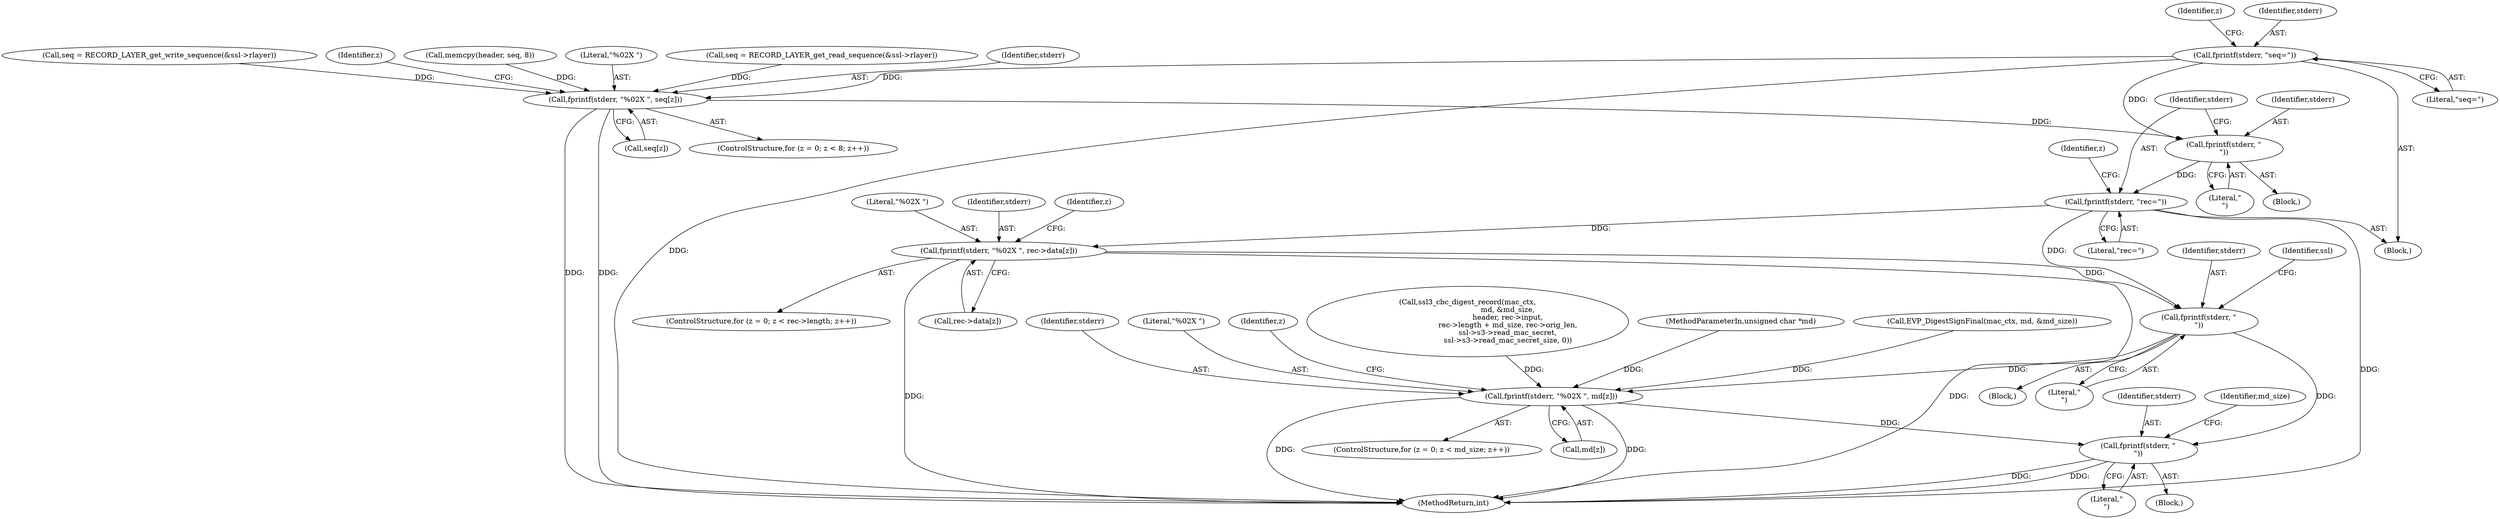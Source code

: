 digraph "0_openssl_4ad93618d26a3ea23d36ad5498ff4f59eff3a4d2_3@API" {
"1000408" [label="(Call,fprintf(stderr, \"seq=\"))"];
"1000422" [label="(Call,fprintf(stderr, \"%02X \", seq[z]))"];
"1000428" [label="(Call,fprintf(stderr, \"\n\"))"];
"1000431" [label="(Call,fprintf(stderr, \"rec=\"))"];
"1000447" [label="(Call,fprintf(stderr, \"%02X \", rec->data[z]))"];
"1000455" [label="(Call,fprintf(stderr, \"\n\"))"];
"1000495" [label="(Call,fprintf(stderr, \"%02X \", md[z]))"];
"1000501" [label="(Call,fprintf(stderr, \"\n\"))"];
"1000433" [label="(Literal,\"rec=\")"];
"1000108" [label="(Block,)"];
"1000496" [label="(Identifier,stderr)"];
"1000456" [label="(Identifier,stderr)"];
"1000497" [label="(Literal,\"%02X \")"];
"1000494" [label="(Identifier,z)"];
"1000305" [label="(Call,ssl3_cbc_digest_record(mac_ctx,\n                                   md, &md_size,\n                                   header, rec->input,\n                                   rec->length + md_size, rec->orig_len,\n                                   ssl->s3->read_mac_secret,\n                                   ssl->s3->read_mac_secret_size, 0))"];
"1000502" [label="(Identifier,stderr)"];
"1000138" [label="(Call,seq = RECORD_LAYER_get_write_sequence(&ssl->rlayer))"];
"1000455" [label="(Call,fprintf(stderr, \"\n\"))"];
"1000410" [label="(Literal,\"seq=\")"];
"1000486" [label="(ControlStructure,for (z = 0; z < md_size; z++))"];
"1000106" [label="(MethodParameterIn,unsigned char *md)"];
"1000461" [label="(Identifier,ssl)"];
"1000421" [label="(Identifier,z)"];
"1000498" [label="(Call,md[z])"];
"1000425" [label="(Call,seq[z])"];
"1000447" [label="(Call,fprintf(stderr, \"%02X \", rec->data[z]))"];
"1000449" [label="(Literal,\"%02X \")"];
"1000506" [label="(MethodReturn,int)"];
"1000413" [label="(ControlStructure,for (z = 0; z < 8; z++))"];
"1000236" [label="(Call,memcpy(header, seq, 8))"];
"1000363" [label="(Call,EVP_DigestSignFinal(mac_ctx, md, &md_size))"];
"1000431" [label="(Call,fprintf(stderr, \"rec=\"))"];
"1000422" [label="(Call,fprintf(stderr, \"%02X \", seq[z]))"];
"1000432" [label="(Identifier,stderr)"];
"1000424" [label="(Literal,\"%02X \")"];
"1000428" [label="(Call,fprintf(stderr, \"\n\"))"];
"1000408" [label="(Call,fprintf(stderr, \"seq=\"))"];
"1000411" [label="(Block,)"];
"1000495" [label="(Call,fprintf(stderr, \"%02X \", md[z]))"];
"1000152" [label="(Call,seq = RECORD_LAYER_get_read_sequence(&ssl->rlayer))"];
"1000434" [label="(Block,)"];
"1000457" [label="(Literal,\"\n\")"];
"1000450" [label="(Call,rec->data[z])"];
"1000505" [label="(Identifier,md_size)"];
"1000415" [label="(Identifier,z)"];
"1000448" [label="(Identifier,stderr)"];
"1000501" [label="(Call,fprintf(stderr, \"\n\"))"];
"1000423" [label="(Identifier,stderr)"];
"1000429" [label="(Identifier,stderr)"];
"1000436" [label="(ControlStructure,for (z = 0; z < rec->length; z++))"];
"1000484" [label="(Block,)"];
"1000430" [label="(Literal,\"\n\")"];
"1000409" [label="(Identifier,stderr)"];
"1000438" [label="(Identifier,z)"];
"1000446" [label="(Identifier,z)"];
"1000503" [label="(Literal,\"\n\")"];
"1000408" -> "1000108"  [label="AST: "];
"1000408" -> "1000410"  [label="CFG: "];
"1000409" -> "1000408"  [label="AST: "];
"1000410" -> "1000408"  [label="AST: "];
"1000415" -> "1000408"  [label="CFG: "];
"1000408" -> "1000506"  [label="DDG: "];
"1000408" -> "1000422"  [label="DDG: "];
"1000408" -> "1000428"  [label="DDG: "];
"1000422" -> "1000413"  [label="AST: "];
"1000422" -> "1000425"  [label="CFG: "];
"1000423" -> "1000422"  [label="AST: "];
"1000424" -> "1000422"  [label="AST: "];
"1000425" -> "1000422"  [label="AST: "];
"1000421" -> "1000422"  [label="CFG: "];
"1000422" -> "1000506"  [label="DDG: "];
"1000422" -> "1000506"  [label="DDG: "];
"1000236" -> "1000422"  [label="DDG: "];
"1000138" -> "1000422"  [label="DDG: "];
"1000152" -> "1000422"  [label="DDG: "];
"1000422" -> "1000428"  [label="DDG: "];
"1000428" -> "1000411"  [label="AST: "];
"1000428" -> "1000430"  [label="CFG: "];
"1000429" -> "1000428"  [label="AST: "];
"1000430" -> "1000428"  [label="AST: "];
"1000432" -> "1000428"  [label="CFG: "];
"1000428" -> "1000431"  [label="DDG: "];
"1000431" -> "1000108"  [label="AST: "];
"1000431" -> "1000433"  [label="CFG: "];
"1000432" -> "1000431"  [label="AST: "];
"1000433" -> "1000431"  [label="AST: "];
"1000438" -> "1000431"  [label="CFG: "];
"1000431" -> "1000506"  [label="DDG: "];
"1000431" -> "1000447"  [label="DDG: "];
"1000431" -> "1000455"  [label="DDG: "];
"1000447" -> "1000436"  [label="AST: "];
"1000447" -> "1000450"  [label="CFG: "];
"1000448" -> "1000447"  [label="AST: "];
"1000449" -> "1000447"  [label="AST: "];
"1000450" -> "1000447"  [label="AST: "];
"1000446" -> "1000447"  [label="CFG: "];
"1000447" -> "1000506"  [label="DDG: "];
"1000447" -> "1000506"  [label="DDG: "];
"1000447" -> "1000455"  [label="DDG: "];
"1000455" -> "1000434"  [label="AST: "];
"1000455" -> "1000457"  [label="CFG: "];
"1000456" -> "1000455"  [label="AST: "];
"1000457" -> "1000455"  [label="AST: "];
"1000461" -> "1000455"  [label="CFG: "];
"1000455" -> "1000495"  [label="DDG: "];
"1000455" -> "1000501"  [label="DDG: "];
"1000495" -> "1000486"  [label="AST: "];
"1000495" -> "1000498"  [label="CFG: "];
"1000496" -> "1000495"  [label="AST: "];
"1000497" -> "1000495"  [label="AST: "];
"1000498" -> "1000495"  [label="AST: "];
"1000494" -> "1000495"  [label="CFG: "];
"1000495" -> "1000506"  [label="DDG: "];
"1000495" -> "1000506"  [label="DDG: "];
"1000363" -> "1000495"  [label="DDG: "];
"1000305" -> "1000495"  [label="DDG: "];
"1000106" -> "1000495"  [label="DDG: "];
"1000495" -> "1000501"  [label="DDG: "];
"1000501" -> "1000484"  [label="AST: "];
"1000501" -> "1000503"  [label="CFG: "];
"1000502" -> "1000501"  [label="AST: "];
"1000503" -> "1000501"  [label="AST: "];
"1000505" -> "1000501"  [label="CFG: "];
"1000501" -> "1000506"  [label="DDG: "];
"1000501" -> "1000506"  [label="DDG: "];
}
